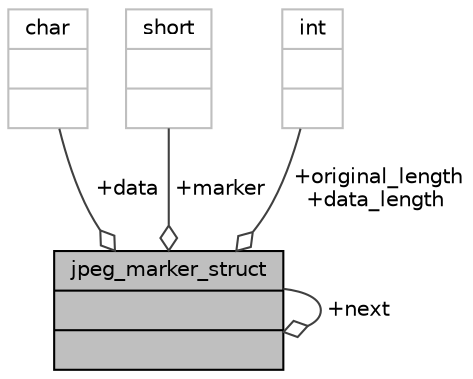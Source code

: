 digraph "jpeg_marker_struct"
{
 // LATEX_PDF_SIZE
  bgcolor="transparent";
  edge [fontname="Helvetica",fontsize="10",labelfontname="Helvetica",labelfontsize="10"];
  node [fontname="Helvetica",fontsize="10",shape=record];
  Node1 [label="{jpeg_marker_struct\n||}",height=0.2,width=0.4,color="black", fillcolor="grey75", style="filled", fontcolor="black",tooltip=" "];
  Node2 -> Node1 [color="grey25",fontsize="10",style="solid",label=" +data" ,arrowhead="odiamond"];
  Node2 [label="{char\n||}",height=0.2,width=0.4,color="grey75",tooltip=" "];
  Node3 -> Node1 [color="grey25",fontsize="10",style="solid",label=" +marker" ,arrowhead="odiamond"];
  Node3 [label="{short\n||}",height=0.2,width=0.4,color="grey75",tooltip=" "];
  Node1 -> Node1 [color="grey25",fontsize="10",style="solid",label=" +next" ,arrowhead="odiamond"];
  Node4 -> Node1 [color="grey25",fontsize="10",style="solid",label=" +original_length\n+data_length" ,arrowhead="odiamond"];
  Node4 [label="{int\n||}",height=0.2,width=0.4,color="grey75",tooltip=" "];
}
